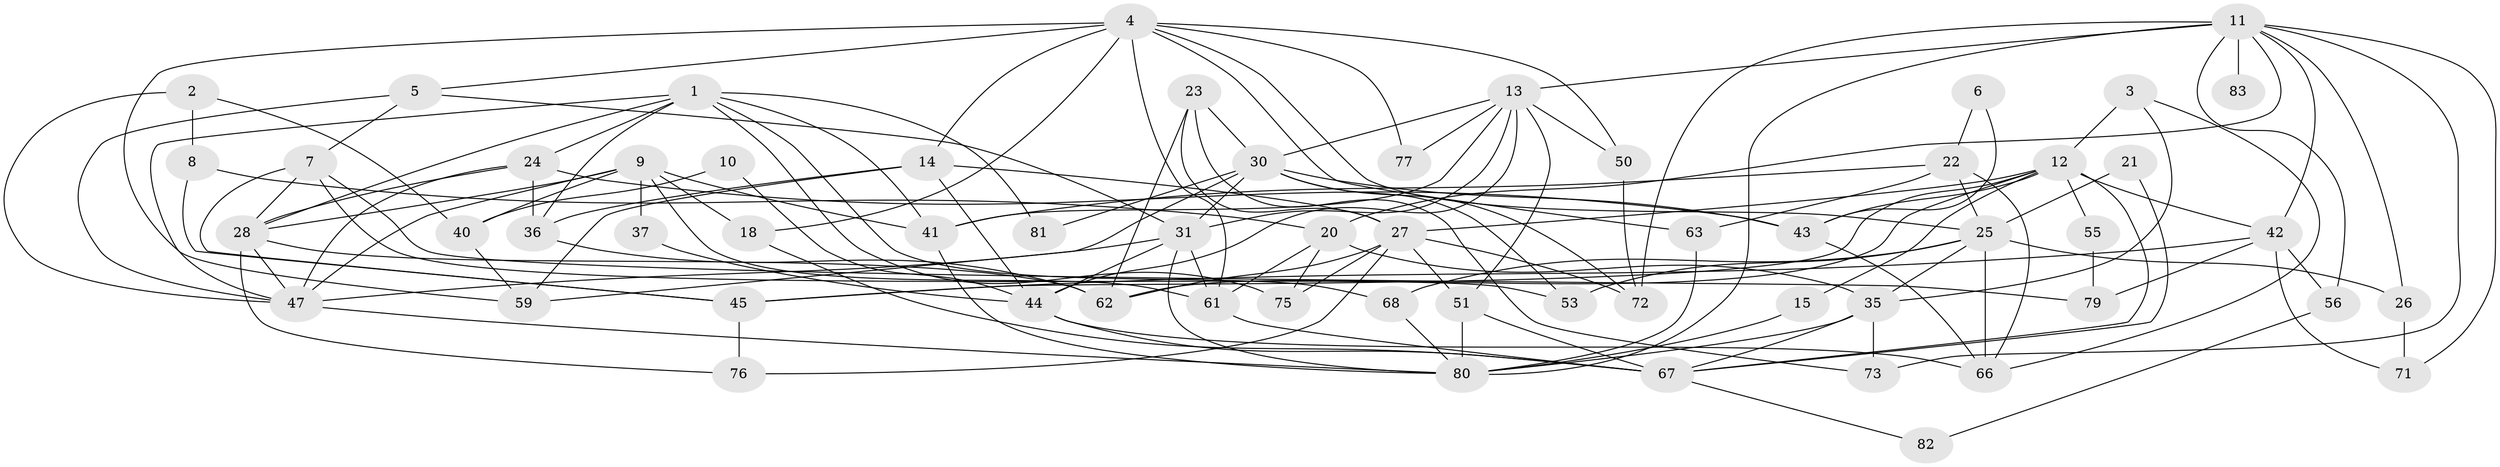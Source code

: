 // original degree distribution, {5: 0.25287356321839083, 3: 0.27586206896551724, 6: 0.06896551724137931, 4: 0.22988505747126436, 2: 0.12643678160919541, 7: 0.04597701149425287}
// Generated by graph-tools (version 1.1) at 2025/11/02/27/25 16:11:17]
// undirected, 60 vertices, 140 edges
graph export_dot {
graph [start="1"]
  node [color=gray90,style=filled];
  1 [super="+17"];
  2;
  3;
  4 [super="+16"];
  5;
  6 [super="+19"];
  7 [super="+46"];
  8;
  9 [super="+58"];
  10;
  11 [super="+78"];
  12 [super="+39"];
  13 [super="+48"];
  14 [super="+32"];
  15;
  18;
  20;
  21;
  22 [super="+38"];
  23;
  24 [super="+29"];
  25 [super="+52"];
  26;
  27 [super="+33"];
  28 [super="+34"];
  30 [super="+85"];
  31 [super="+54"];
  35 [super="+64"];
  36;
  37;
  40;
  41;
  42 [super="+86"];
  43 [super="+57"];
  44 [super="+49"];
  45 [super="+70"];
  47 [super="+65"];
  50;
  51 [super="+60"];
  53;
  55;
  56;
  59;
  61;
  62 [super="+74"];
  63;
  66 [super="+87"];
  67 [super="+69"];
  68;
  71;
  72;
  73;
  75;
  76;
  77;
  79;
  80 [super="+84"];
  81;
  82;
  83;
  1 -- 41;
  1 -- 47;
  1 -- 28;
  1 -- 36;
  1 -- 81;
  1 -- 68;
  1 -- 24;
  1 -- 75;
  2 -- 47;
  2 -- 40;
  2 -- 8;
  3 -- 66;
  3 -- 12;
  3 -- 35;
  4 -- 50;
  4 -- 25;
  4 -- 61;
  4 -- 63;
  4 -- 18;
  4 -- 5;
  4 -- 59;
  4 -- 77;
  4 -- 14;
  5 -- 31;
  5 -- 7;
  5 -- 47;
  6 -- 22 [weight=2];
  6 -- 43 [weight=2];
  7 -- 28 [weight=2];
  7 -- 45;
  7 -- 79;
  7 -- 53;
  8 -- 20;
  8 -- 45;
  9 -- 47;
  9 -- 41;
  9 -- 61;
  9 -- 40;
  9 -- 18;
  9 -- 37;
  9 -- 28;
  10 -- 40;
  10 -- 44;
  11 -- 72;
  11 -- 20;
  11 -- 26;
  11 -- 71;
  11 -- 83 [weight=2];
  11 -- 56;
  11 -- 73;
  11 -- 80;
  11 -- 42;
  11 -- 13;
  12 -- 42;
  12 -- 67;
  12 -- 55;
  12 -- 43;
  12 -- 62;
  12 -- 15;
  12 -- 27;
  12 -- 45;
  13 -- 77;
  13 -- 31;
  13 -- 51;
  13 -- 30;
  13 -- 50;
  13 -- 41;
  13 -- 44;
  14 -- 36;
  14 -- 59;
  14 -- 27;
  14 -- 44;
  15 -- 80;
  18 -- 67;
  20 -- 35;
  20 -- 61;
  20 -- 75;
  21 -- 25;
  21 -- 67;
  22 -- 25;
  22 -- 41;
  22 -- 66 [weight=2];
  22 -- 63;
  23 -- 30;
  23 -- 62;
  23 -- 73;
  23 -- 27;
  24 -- 47;
  24 -- 36;
  24 -- 43;
  24 -- 28;
  25 -- 26;
  25 -- 53;
  25 -- 35;
  25 -- 68;
  25 -- 66;
  26 -- 71;
  27 -- 75;
  27 -- 72;
  27 -- 76;
  27 -- 51;
  27 -- 62;
  28 -- 47;
  28 -- 62;
  28 -- 76;
  30 -- 53;
  30 -- 59;
  30 -- 81;
  30 -- 72;
  30 -- 31;
  30 -- 43;
  31 -- 47;
  31 -- 61;
  31 -- 44;
  31 -- 80;
  35 -- 80;
  35 -- 73;
  35 -- 67;
  36 -- 62;
  37 -- 44;
  40 -- 59;
  41 -- 80;
  42 -- 56;
  42 -- 79;
  42 -- 71;
  42 -- 45;
  43 -- 66;
  44 -- 66 [weight=2];
  44 -- 67;
  45 -- 76;
  47 -- 80;
  50 -- 72;
  51 -- 67;
  51 -- 80;
  55 -- 79;
  56 -- 82;
  61 -- 67;
  63 -- 80;
  67 -- 82;
  68 -- 80;
}
